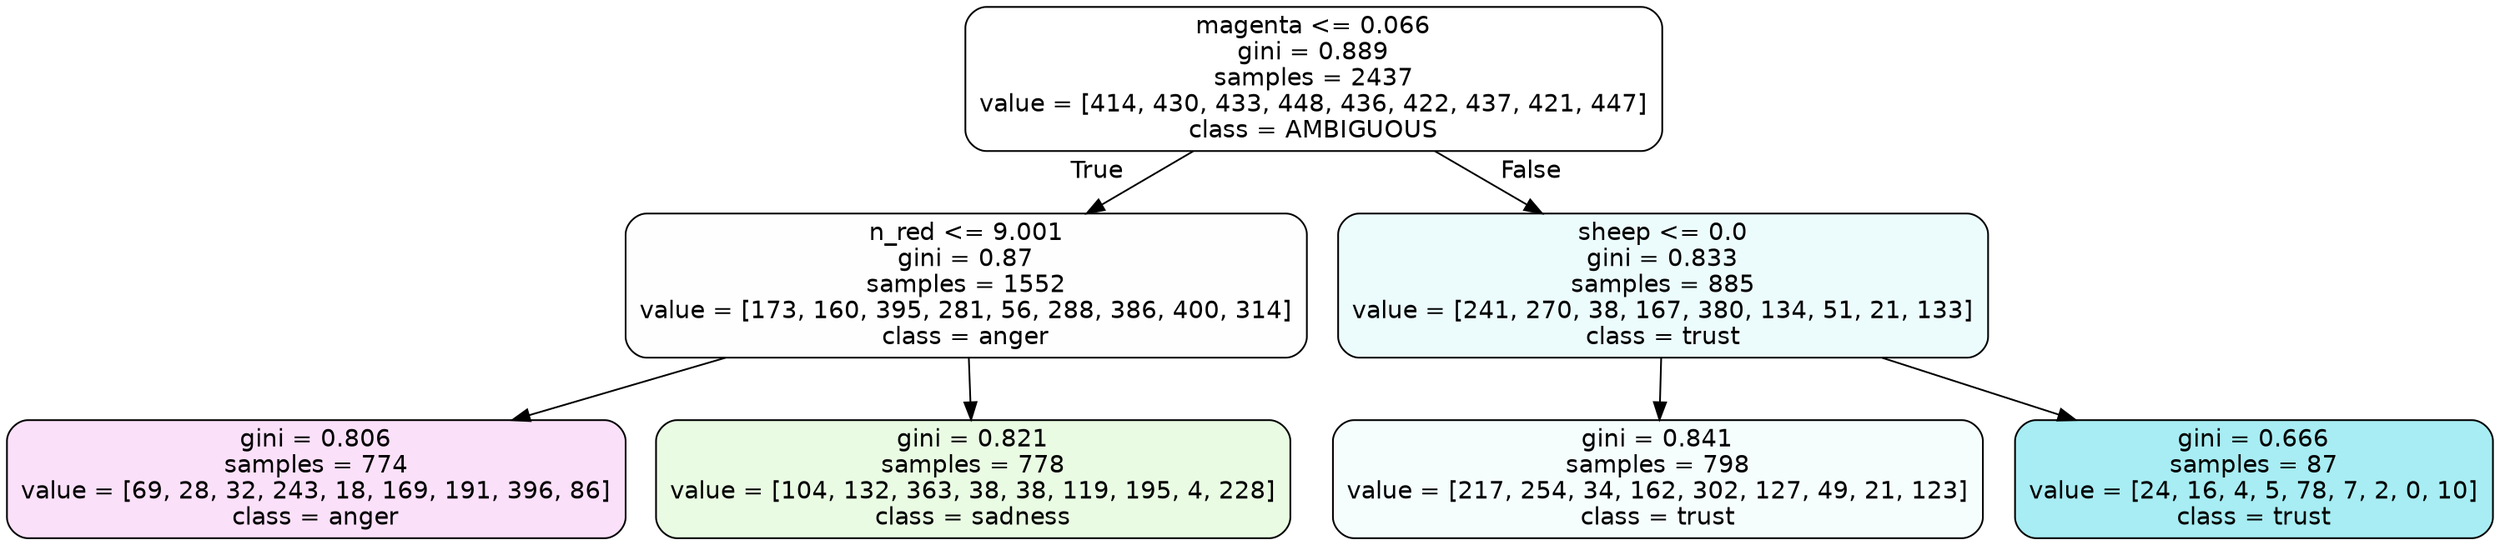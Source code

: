 digraph Tree {
node [shape=box, style="filled, rounded", color="black", fontname=helvetica] ;
edge [fontname=helvetica] ;
0 [label="magenta <= 0.066\ngini = 0.889\nsamples = 2437\nvalue = [414, 430, 433, 448, 436, 422, 437, 421, 447]\nclass = AMBIGUOUS", fillcolor="#39e58100"] ;
1 [label="n_red <= 9.001\ngini = 0.87\nsamples = 1552\nvalue = [173, 160, 395, 281, 56, 288, 386, 400, 314]\nclass = anger", fillcolor="#e539d701"] ;
0 -> 1 [labeldistance=2.5, labelangle=45, headlabel="True"] ;
2 [label="gini = 0.806\nsamples = 774\nvalue = [69, 28, 32, 243, 18, 169, 191, 396, 86]\nclass = anger", fillcolor="#e539d727"] ;
1 -> 2 ;
3 [label="gini = 0.821\nsamples = 778\nvalue = [104, 132, 363, 38, 38, 119, 195, 4, 228]\nclass = sadness", fillcolor="#64e53923"] ;
1 -> 3 ;
4 [label="sheep <= 0.0\ngini = 0.833\nsamples = 885\nvalue = [241, 270, 38, 167, 380, 134, 51, 21, 133]\nclass = trust", fillcolor="#39d7e518"] ;
0 -> 4 [labeldistance=2.5, labelangle=-45, headlabel="False"] ;
5 [label="gini = 0.841\nsamples = 798\nvalue = [217, 254, 34, 162, 302, 127, 49, 21, 123]\nclass = trust", fillcolor="#39d7e50c"] ;
4 -> 5 ;
6 [label="gini = 0.666\nsamples = 87\nvalue = [24, 16, 4, 5, 78, 7, 2, 0, 10]\nclass = trust", fillcolor="#39d7e571"] ;
4 -> 6 ;
}